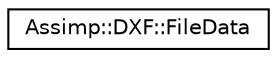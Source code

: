 digraph "Graphical Class Hierarchy"
{
  edge [fontname="Helvetica",fontsize="10",labelfontname="Helvetica",labelfontsize="10"];
  node [fontname="Helvetica",fontsize="10",shape=record];
  rankdir="LR";
  Node1 [label="Assimp::DXF::FileData",height=0.2,width=0.4,color="black", fillcolor="white", style="filled",URL="$struct_assimp_1_1_d_x_f_1_1_file_data.html"];
}
